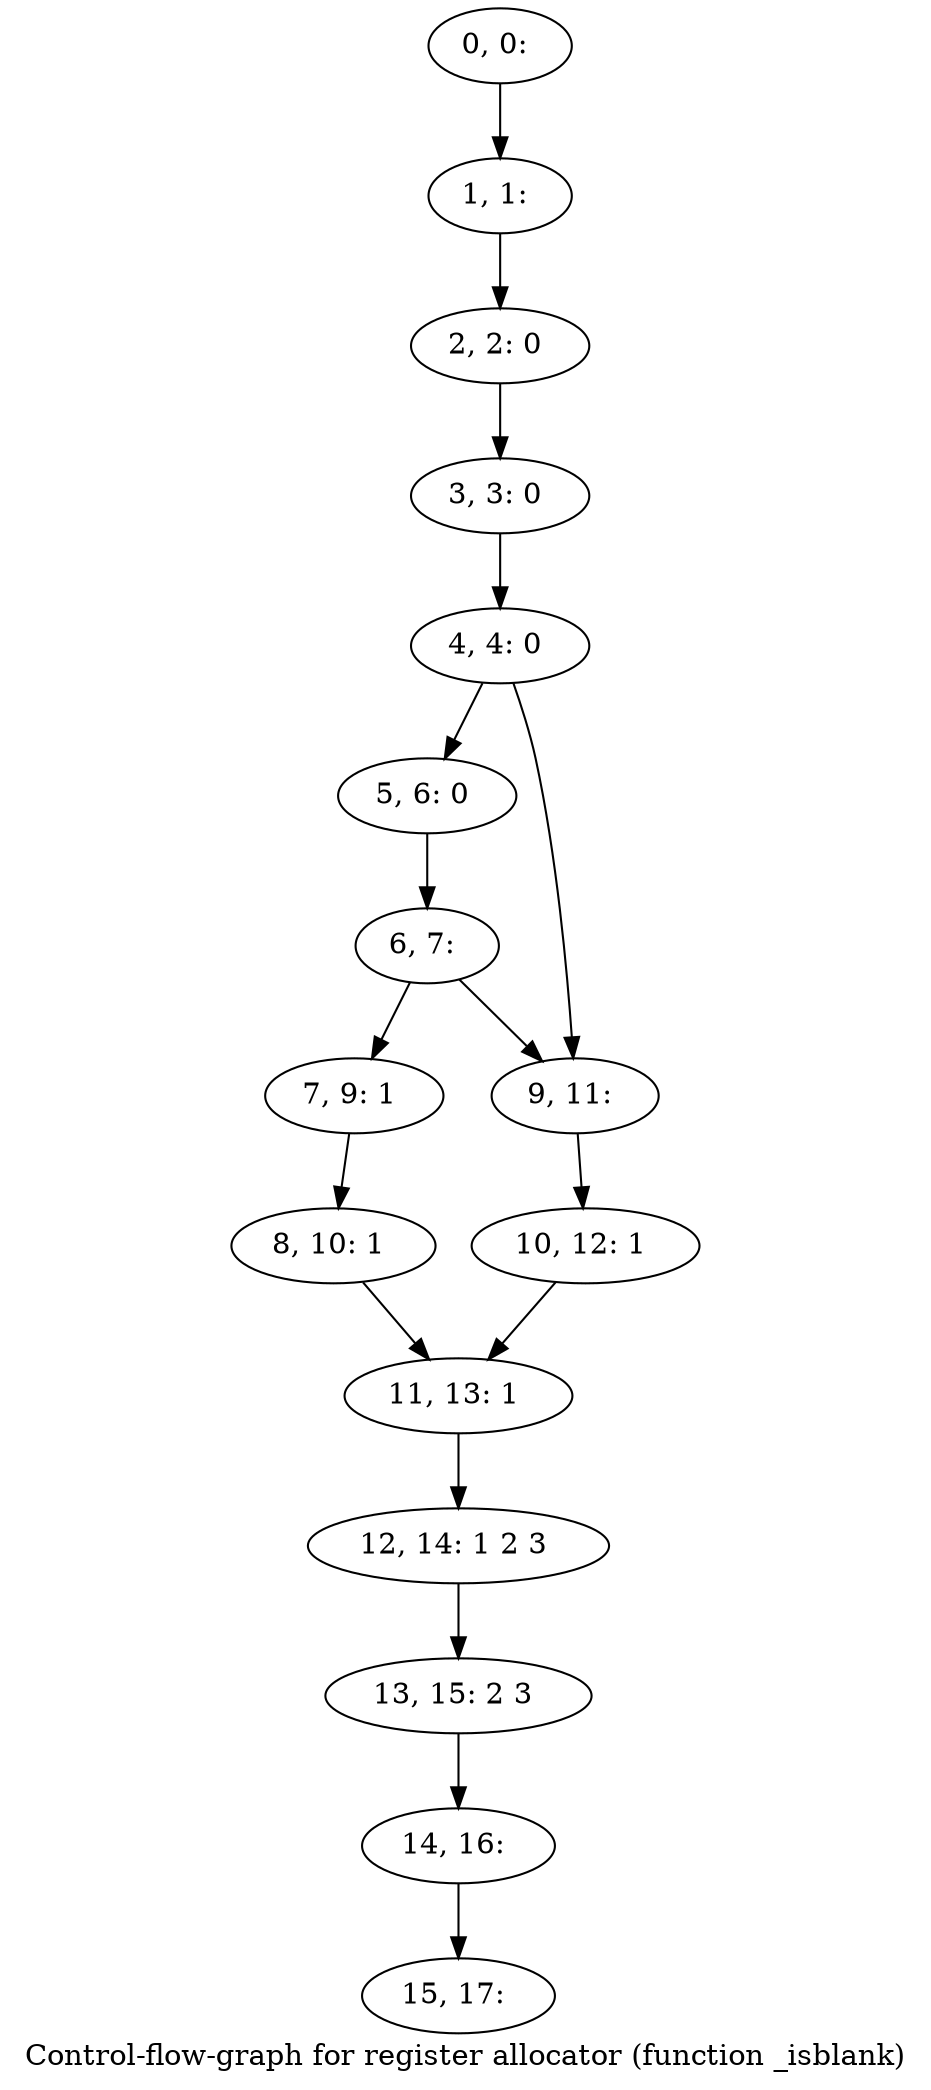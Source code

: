 digraph G {
graph [label="Control-flow-graph for register allocator (function _isblank)"]
0[label="0, 0: "];
1[label="1, 1: "];
2[label="2, 2: 0 "];
3[label="3, 3: 0 "];
4[label="4, 4: 0 "];
5[label="5, 6: 0 "];
6[label="6, 7: "];
7[label="7, 9: 1 "];
8[label="8, 10: 1 "];
9[label="9, 11: "];
10[label="10, 12: 1 "];
11[label="11, 13: 1 "];
12[label="12, 14: 1 2 3 "];
13[label="13, 15: 2 3 "];
14[label="14, 16: "];
15[label="15, 17: "];
0->1 ;
1->2 ;
2->3 ;
3->4 ;
4->5 ;
4->9 ;
5->6 ;
6->7 ;
6->9 ;
7->8 ;
8->11 ;
9->10 ;
10->11 ;
11->12 ;
12->13 ;
13->14 ;
14->15 ;
}
